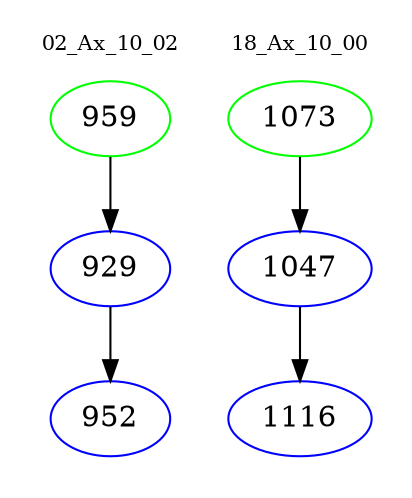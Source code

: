 digraph{
subgraph cluster_0 {
color = white
label = "02_Ax_10_02";
fontsize=10;
T0_959 [label="959", color="green"]
T0_959 -> T0_929 [color="black"]
T0_929 [label="929", color="blue"]
T0_929 -> T0_952 [color="black"]
T0_952 [label="952", color="blue"]
}
subgraph cluster_1 {
color = white
label = "18_Ax_10_00";
fontsize=10;
T1_1073 [label="1073", color="green"]
T1_1073 -> T1_1047 [color="black"]
T1_1047 [label="1047", color="blue"]
T1_1047 -> T1_1116 [color="black"]
T1_1116 [label="1116", color="blue"]
}
}
